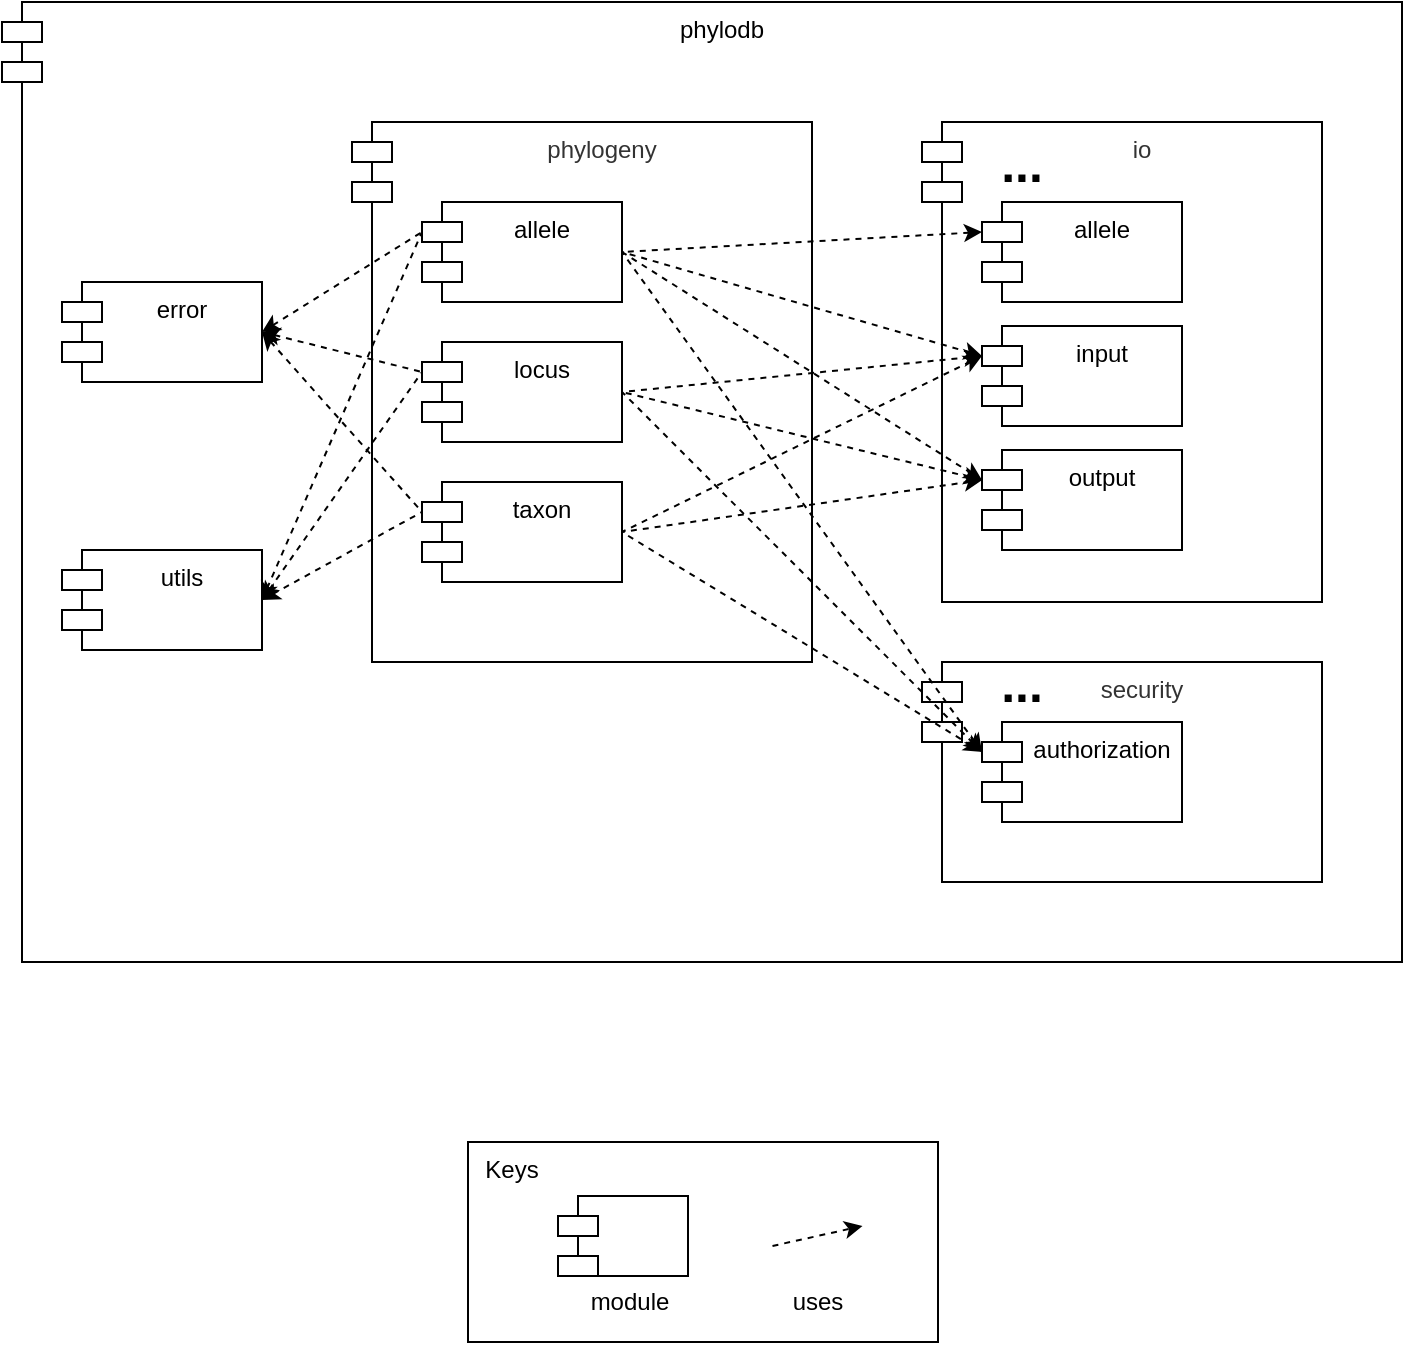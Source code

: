 <mxfile version="13.6.9" type="device"><diagram id="a_nmEjqGA8EwPsmjcP7y" name="Page-1"><mxGraphModel dx="1422" dy="846" grid="1" gridSize="10" guides="1" tooltips="1" connect="1" arrows="1" fold="1" page="1" pageScale="1" pageWidth="850" pageHeight="1100" math="0" shadow="0"><root><mxCell id="0"/><mxCell id="1" parent="0"/><mxCell id="zaFgmCWvZPszJnnbzANa-1" value="phylodb" style="shape=module;align=left;spacingLeft=20;align=center;verticalAlign=top;fillColor=none;" vertex="1" parent="1"><mxGeometry x="85" y="300" width="700" height="480" as="geometry"/></mxCell><mxCell id="zaFgmCWvZPszJnnbzANa-2" value="phylogeny" style="shape=module;align=left;spacingLeft=20;align=center;verticalAlign=top;fontColor=#333333;fillColor=none;" vertex="1" parent="1"><mxGeometry x="260" y="360" width="230" height="270" as="geometry"/></mxCell><mxCell id="zaFgmCWvZPszJnnbzANa-4" value="error" style="shape=module;align=left;spacingLeft=20;align=center;verticalAlign=top;" vertex="1" parent="1"><mxGeometry x="115" y="440" width="100" height="50" as="geometry"/></mxCell><mxCell id="zaFgmCWvZPszJnnbzANa-5" value="utils" style="shape=module;align=left;spacingLeft=20;align=center;verticalAlign=top;" vertex="1" parent="1"><mxGeometry x="115" y="574" width="100" height="50" as="geometry"/></mxCell><mxCell id="zaFgmCWvZPszJnnbzANa-6" value="taxon" style="shape=module;align=left;spacingLeft=20;align=center;verticalAlign=top;" vertex="1" parent="1"><mxGeometry x="295" y="540" width="100" height="50" as="geometry"/></mxCell><mxCell id="zaFgmCWvZPszJnnbzANa-9" value="io" style="shape=module;align=left;spacingLeft=20;align=center;verticalAlign=top;fontColor=#333333;fillColor=none;" vertex="1" parent="1"><mxGeometry x="545" y="360" width="200" height="240" as="geometry"/></mxCell><mxCell id="zaFgmCWvZPszJnnbzANa-10" value="output" style="shape=module;align=left;spacingLeft=20;align=center;verticalAlign=top;" vertex="1" parent="1"><mxGeometry x="575" y="524" width="100" height="50" as="geometry"/></mxCell><mxCell id="zaFgmCWvZPszJnnbzANa-11" value="input" style="shape=module;align=left;spacingLeft=20;align=center;verticalAlign=top;" vertex="1" parent="1"><mxGeometry x="575" y="462" width="100" height="50" as="geometry"/></mxCell><mxCell id="zaFgmCWvZPszJnnbzANa-13" value="" style="endArrow=none;dashed=1;html=1;exitX=0;exitY=0;exitDx=0;exitDy=15;exitPerimeter=0;startArrow=classic;startFill=1;entryX=1;entryY=0.5;entryDx=0;entryDy=0;" edge="1" parent="1" source="zaFgmCWvZPszJnnbzANa-11" target="zaFgmCWvZPszJnnbzANa-6"><mxGeometry width="50" height="50" relative="1" as="geometry"><mxPoint x="585" y="505" as="sourcePoint"/><mxPoint x="435" y="560" as="targetPoint"/></mxGeometry></mxCell><mxCell id="zaFgmCWvZPszJnnbzANa-14" value="" style="endArrow=none;dashed=1;html=1;exitX=1;exitY=0.5;exitDx=0;exitDy=0;startArrow=classic;startFill=1;entryX=0;entryY=0;entryDx=0;entryDy=15;entryPerimeter=0;" edge="1" parent="1" source="zaFgmCWvZPszJnnbzANa-4" target="zaFgmCWvZPszJnnbzANa-6"><mxGeometry width="50" height="50" relative="1" as="geometry"><mxPoint x="585" y="365" as="sourcePoint"/><mxPoint x="435" y="475" as="targetPoint"/></mxGeometry></mxCell><mxCell id="zaFgmCWvZPszJnnbzANa-15" value="" style="endArrow=none;dashed=1;html=1;exitX=1;exitY=0.5;exitDx=0;exitDy=0;startArrow=classic;startFill=1;entryX=0;entryY=0;entryDx=0;entryDy=15;entryPerimeter=0;" edge="1" parent="1" source="zaFgmCWvZPszJnnbzANa-5" target="zaFgmCWvZPszJnnbzANa-6"><mxGeometry width="50" height="50" relative="1" as="geometry"><mxPoint x="555" y="590" as="sourcePoint"/><mxPoint x="425" y="470" as="targetPoint"/></mxGeometry></mxCell><mxCell id="zaFgmCWvZPszJnnbzANa-16" value="" style="endArrow=none;dashed=1;html=1;exitX=0;exitY=0;exitDx=0;exitDy=15;exitPerimeter=0;startArrow=classic;startFill=1;entryX=1;entryY=0.5;entryDx=0;entryDy=0;" edge="1" parent="1" source="zaFgmCWvZPszJnnbzANa-10" target="zaFgmCWvZPszJnnbzANa-6"><mxGeometry width="50" height="50" relative="1" as="geometry"><mxPoint x="555" y="665" as="sourcePoint"/><mxPoint x="435" y="480" as="targetPoint"/></mxGeometry></mxCell><mxCell id="zaFgmCWvZPszJnnbzANa-17" value="&lt;b&gt;&lt;font style=&quot;font-size: 25px&quot;&gt;...&lt;/font&gt;&lt;/b&gt;" style="text;html=1;strokeColor=none;fillColor=none;align=center;verticalAlign=middle;whiteSpace=wrap;rounded=0;" vertex="1" parent="1"><mxGeometry x="575" y="370" width="40" height="20" as="geometry"/></mxCell><mxCell id="zaFgmCWvZPszJnnbzANa-18" value="security" style="shape=module;align=left;spacingLeft=20;align=center;verticalAlign=top;fontColor=#333333;fillColor=none;" vertex="1" parent="1"><mxGeometry x="545" y="630" width="200" height="110" as="geometry"/></mxCell><mxCell id="zaFgmCWvZPszJnnbzANa-19" value="&lt;b&gt;&lt;font style=&quot;font-size: 25px&quot;&gt;...&lt;/font&gt;&lt;/b&gt;" style="text;html=1;strokeColor=none;fillColor=none;align=center;verticalAlign=middle;whiteSpace=wrap;rounded=0;" vertex="1" parent="1"><mxGeometry x="575" y="630" width="40" height="20" as="geometry"/></mxCell><mxCell id="zaFgmCWvZPszJnnbzANa-20" value="authorization" style="shape=module;align=left;spacingLeft=20;align=center;verticalAlign=top;" vertex="1" parent="1"><mxGeometry x="575" y="660" width="100" height="50" as="geometry"/></mxCell><mxCell id="zaFgmCWvZPszJnnbzANa-21" style="edgeStyle=orthogonalEdgeStyle;rounded=0;orthogonalLoop=1;jettySize=auto;html=1;exitX=0.5;exitY=1;exitDx=0;exitDy=0;" edge="1" parent="1" source="zaFgmCWvZPszJnnbzANa-1" target="zaFgmCWvZPszJnnbzANa-1"><mxGeometry relative="1" as="geometry"/></mxCell><mxCell id="zaFgmCWvZPszJnnbzANa-22" value="" style="endArrow=none;dashed=1;html=1;exitX=0;exitY=0;exitDx=0;exitDy=15;exitPerimeter=0;startArrow=classic;startFill=1;entryX=1;entryY=0.5;entryDx=0;entryDy=0;" edge="1" parent="1" source="zaFgmCWvZPszJnnbzANa-20" target="zaFgmCWvZPszJnnbzANa-6"><mxGeometry width="50" height="50" relative="1" as="geometry"><mxPoint x="585" y="435" as="sourcePoint"/><mxPoint x="405" y="575" as="targetPoint"/></mxGeometry></mxCell><mxCell id="zaFgmCWvZPszJnnbzANa-24" value="locus" style="shape=module;align=left;spacingLeft=20;align=center;verticalAlign=top;" vertex="1" parent="1"><mxGeometry x="295" y="470" width="100" height="50" as="geometry"/></mxCell><mxCell id="zaFgmCWvZPszJnnbzANa-27" value="" style="endArrow=none;dashed=1;html=1;exitX=0;exitY=0;exitDx=0;exitDy=15;exitPerimeter=0;startArrow=classic;startFill=1;entryX=1;entryY=0.5;entryDx=0;entryDy=0;" edge="1" parent="1" source="zaFgmCWvZPszJnnbzANa-11" target="zaFgmCWvZPszJnnbzANa-24"><mxGeometry width="50" height="50" relative="1" as="geometry"><mxPoint x="585" y="375" as="sourcePoint"/><mxPoint x="405" y="505" as="targetPoint"/></mxGeometry></mxCell><mxCell id="zaFgmCWvZPszJnnbzANa-28" value="" style="endArrow=none;dashed=1;html=1;exitX=0;exitY=0;exitDx=0;exitDy=15;exitPerimeter=0;startArrow=classic;startFill=1;entryX=1;entryY=0.5;entryDx=0;entryDy=0;" edge="1" parent="1" source="zaFgmCWvZPszJnnbzANa-10" target="zaFgmCWvZPszJnnbzANa-24"><mxGeometry width="50" height="50" relative="1" as="geometry"><mxPoint x="585" y="439" as="sourcePoint"/><mxPoint x="405" y="505" as="targetPoint"/></mxGeometry></mxCell><mxCell id="zaFgmCWvZPszJnnbzANa-29" value="" style="endArrow=none;dashed=1;html=1;exitX=0;exitY=0;exitDx=0;exitDy=15;exitPerimeter=0;startArrow=classic;startFill=1;entryX=1;entryY=0.5;entryDx=0;entryDy=0;" edge="1" parent="1" source="zaFgmCWvZPszJnnbzANa-20" target="zaFgmCWvZPszJnnbzANa-24"><mxGeometry width="50" height="50" relative="1" as="geometry"><mxPoint x="585" y="500" as="sourcePoint"/><mxPoint x="405" y="505" as="targetPoint"/></mxGeometry></mxCell><mxCell id="zaFgmCWvZPszJnnbzANa-30" value="" style="endArrow=none;dashed=1;html=1;startArrow=classic;startFill=1;entryX=0;entryY=0;entryDx=0;entryDy=15;entryPerimeter=0;exitX=1;exitY=0.5;exitDx=0;exitDy=0;" edge="1" parent="1" source="zaFgmCWvZPszJnnbzANa-4" target="zaFgmCWvZPszJnnbzANa-24"><mxGeometry width="50" height="50" relative="1" as="geometry"><mxPoint x="225" y="479" as="sourcePoint"/><mxPoint x="405" y="505" as="targetPoint"/></mxGeometry></mxCell><mxCell id="zaFgmCWvZPszJnnbzANa-31" value="" style="endArrow=none;dashed=1;html=1;exitX=1;exitY=0.5;exitDx=0;exitDy=0;startArrow=classic;startFill=1;entryX=0;entryY=0;entryDx=0;entryDy=15;entryPerimeter=0;" edge="1" parent="1" source="zaFgmCWvZPszJnnbzANa-5" target="zaFgmCWvZPszJnnbzANa-24"><mxGeometry width="50" height="50" relative="1" as="geometry"><mxPoint x="585" y="725" as="sourcePoint"/><mxPoint x="405" y="505" as="targetPoint"/></mxGeometry></mxCell><mxCell id="zaFgmCWvZPszJnnbzANa-33" value="allele" style="shape=module;align=left;spacingLeft=20;align=center;verticalAlign=top;" vertex="1" parent="1"><mxGeometry x="295" y="400" width="100" height="50" as="geometry"/></mxCell><mxCell id="zaFgmCWvZPszJnnbzANa-34" value="allele" style="shape=module;align=left;spacingLeft=20;align=center;verticalAlign=top;" vertex="1" parent="1"><mxGeometry x="575" y="400" width="100" height="50" as="geometry"/></mxCell><mxCell id="zaFgmCWvZPszJnnbzANa-35" value="" style="endArrow=none;dashed=1;html=1;exitX=0;exitY=0;exitDx=0;exitDy=15;exitPerimeter=0;startArrow=classic;startFill=1;entryX=1;entryY=0.5;entryDx=0;entryDy=0;" edge="1" parent="1" source="zaFgmCWvZPszJnnbzANa-34" target="zaFgmCWvZPszJnnbzANa-33"><mxGeometry width="50" height="50" relative="1" as="geometry"><mxPoint x="585" y="377" as="sourcePoint"/><mxPoint x="405" y="505" as="targetPoint"/></mxGeometry></mxCell><mxCell id="zaFgmCWvZPszJnnbzANa-36" value="" style="endArrow=none;dashed=1;html=1;exitX=0;exitY=0;exitDx=0;exitDy=15;exitPerimeter=0;startArrow=classic;startFill=1;entryX=1;entryY=0.5;entryDx=0;entryDy=0;" edge="1" parent="1" source="zaFgmCWvZPszJnnbzANa-11" target="zaFgmCWvZPszJnnbzANa-33"><mxGeometry width="50" height="50" relative="1" as="geometry"><mxPoint x="585" y="315" as="sourcePoint"/><mxPoint x="405" y="435" as="targetPoint"/></mxGeometry></mxCell><mxCell id="zaFgmCWvZPszJnnbzANa-37" value="" style="endArrow=none;dashed=1;html=1;exitX=0;exitY=0;exitDx=0;exitDy=15;exitPerimeter=0;startArrow=classic;startFill=1;entryX=1;entryY=0.5;entryDx=0;entryDy=0;" edge="1" parent="1" source="zaFgmCWvZPszJnnbzANa-10" target="zaFgmCWvZPszJnnbzANa-33"><mxGeometry width="50" height="50" relative="1" as="geometry"><mxPoint x="585" y="439" as="sourcePoint"/><mxPoint x="405" y="435" as="targetPoint"/></mxGeometry></mxCell><mxCell id="zaFgmCWvZPszJnnbzANa-38" value="" style="endArrow=none;dashed=1;html=1;exitX=0;exitY=0;exitDx=0;exitDy=15;exitPerimeter=0;startArrow=classic;startFill=1;entryX=1;entryY=0.5;entryDx=0;entryDy=0;" edge="1" parent="1" source="zaFgmCWvZPszJnnbzANa-20" target="zaFgmCWvZPszJnnbzANa-33"><mxGeometry width="50" height="50" relative="1" as="geometry"><mxPoint x="585" y="501" as="sourcePoint"/><mxPoint x="405" y="435" as="targetPoint"/></mxGeometry></mxCell><mxCell id="zaFgmCWvZPszJnnbzANa-39" value="" style="endArrow=none;dashed=1;html=1;startArrow=classic;startFill=1;entryX=0;entryY=0;entryDx=0;entryDy=15;entryPerimeter=0;exitX=1;exitY=0.5;exitDx=0;exitDy=0;" edge="1" parent="1" source="zaFgmCWvZPszJnnbzANa-4" target="zaFgmCWvZPszJnnbzANa-33"><mxGeometry width="50" height="50" relative="1" as="geometry"><mxPoint x="225" y="479" as="sourcePoint"/><mxPoint x="405" y="435" as="targetPoint"/></mxGeometry></mxCell><mxCell id="zaFgmCWvZPszJnnbzANa-40" value="" style="endArrow=none;dashed=1;html=1;exitX=1;exitY=0.5;exitDx=0;exitDy=0;startArrow=classic;startFill=1;entryX=0;entryY=0;entryDx=0;entryDy=15;entryPerimeter=0;" edge="1" parent="1" source="zaFgmCWvZPszJnnbzANa-5" target="zaFgmCWvZPszJnnbzANa-33"><mxGeometry width="50" height="50" relative="1" as="geometry"><mxPoint x="585" y="725" as="sourcePoint"/><mxPoint x="405" y="435" as="targetPoint"/></mxGeometry></mxCell><mxCell id="zaFgmCWvZPszJnnbzANa-41" value="" style="group" vertex="1" connectable="0" parent="1"><mxGeometry x="318" y="870" width="235" height="100" as="geometry"/></mxCell><mxCell id="zaFgmCWvZPszJnnbzANa-42" value="&amp;nbsp; Keys" style="rounded=0;whiteSpace=wrap;html=1;align=left;verticalAlign=top;" vertex="1" parent="zaFgmCWvZPszJnnbzANa-41"><mxGeometry width="235" height="100" as="geometry"/></mxCell><mxCell id="zaFgmCWvZPszJnnbzANa-43" value="" style="endArrow=classic;html=1;exitX=1;exitY=0.5;exitDx=0;exitDy=0;startArrow=none;startFill=0;endFill=1;dashed=1;" edge="1" parent="zaFgmCWvZPszJnnbzANa-41"><mxGeometry width="50" height="50" relative="1" as="geometry"><mxPoint x="152.25" y="52" as="sourcePoint"/><mxPoint x="197.25" y="42" as="targetPoint"/></mxGeometry></mxCell><mxCell id="zaFgmCWvZPszJnnbzANa-44" value="uses" style="text;html=1;strokeColor=none;fillColor=none;align=center;verticalAlign=middle;whiteSpace=wrap;rounded=0;" vertex="1" parent="zaFgmCWvZPszJnnbzANa-41"><mxGeometry x="145" y="70" width="59.5" height="20" as="geometry"/></mxCell><mxCell id="zaFgmCWvZPszJnnbzANa-45" value="" style="shape=module;align=left;spacingLeft=20;align=center;verticalAlign=top;" vertex="1" parent="zaFgmCWvZPszJnnbzANa-41"><mxGeometry x="45" y="27" width="65" height="40" as="geometry"/></mxCell><mxCell id="zaFgmCWvZPszJnnbzANa-46" value="module" style="text;html=1;strokeColor=none;fillColor=none;align=center;verticalAlign=middle;whiteSpace=wrap;rounded=0;" vertex="1" parent="zaFgmCWvZPszJnnbzANa-41"><mxGeometry x="50.5" y="70" width="59.5" height="20" as="geometry"/></mxCell></root></mxGraphModel></diagram></mxfile>